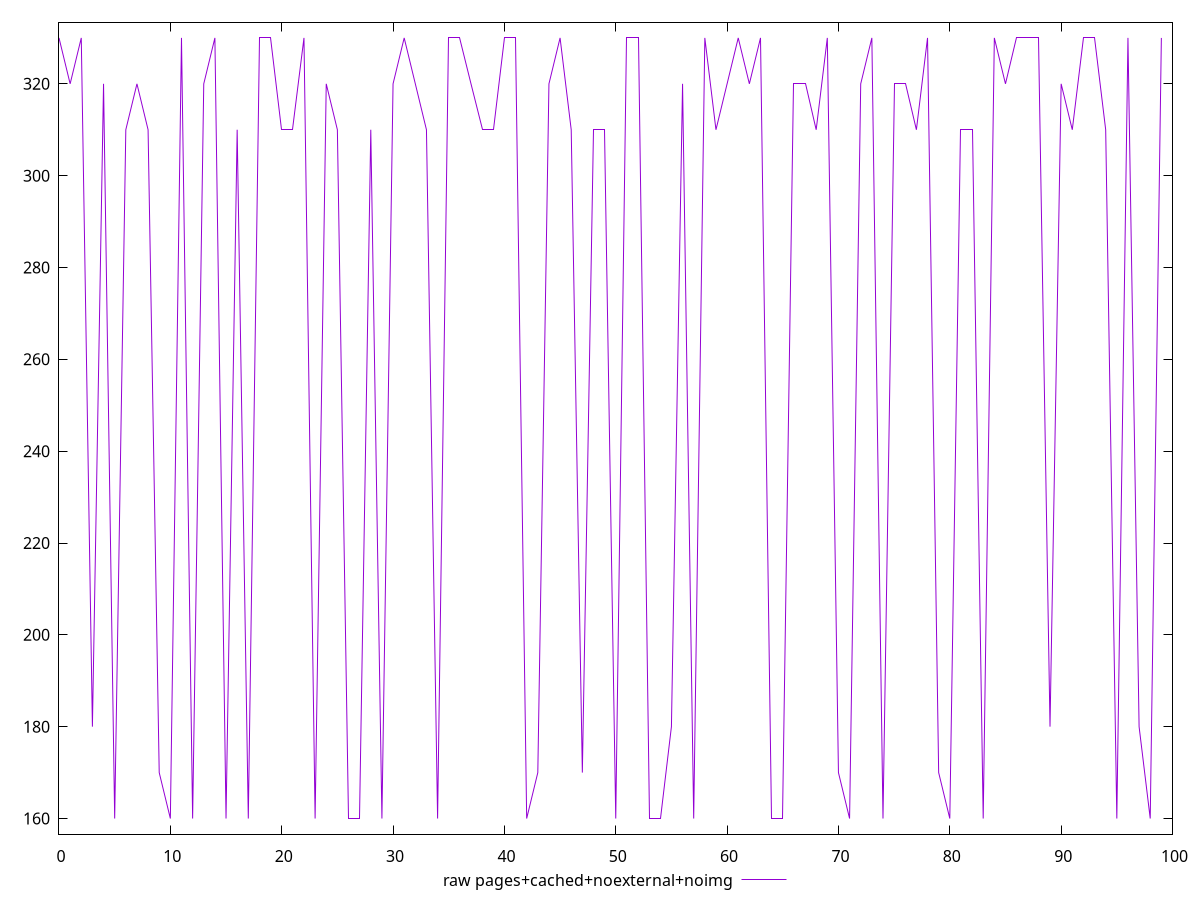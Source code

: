 $_rawPagesCachedNoexternalNoimg <<EOF
330
320
330
180
320
160
310
320
310
170
160
330
160
320
330
160
310
160
330
330
310
310
330
160
320
310
160
160
310
160
320
330
320
310
160
330
330
320
310
310
330
330
160
170
320
330
310
170
310
310
160
330
330
160
160
180
320
160
330
310
320
330
320
330
160
160
320
320
310
330
170
160
320
330
160
320
320
310
330
170
160
310
310
160
330
320
330
330
330
180
320
310
330
330
310
160
330
180
160
330
EOF
set key outside below
set terminal pngcairo
set output "report_00006_2020-11-02T20-21-41.718Z/uses-http2/pages+cached+noexternal+noimg//raw.png"
set yrange [156.6:333.4]
plot $_rawPagesCachedNoexternalNoimg title "raw pages+cached+noexternal+noimg" with line ,